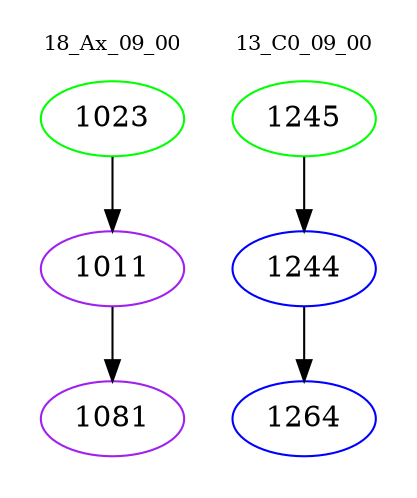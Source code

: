 digraph{
subgraph cluster_0 {
color = white
label = "18_Ax_09_00";
fontsize=10;
T0_1023 [label="1023", color="green"]
T0_1023 -> T0_1011 [color="black"]
T0_1011 [label="1011", color="purple"]
T0_1011 -> T0_1081 [color="black"]
T0_1081 [label="1081", color="purple"]
}
subgraph cluster_1 {
color = white
label = "13_C0_09_00";
fontsize=10;
T1_1245 [label="1245", color="green"]
T1_1245 -> T1_1244 [color="black"]
T1_1244 [label="1244", color="blue"]
T1_1244 -> T1_1264 [color="black"]
T1_1264 [label="1264", color="blue"]
}
}

